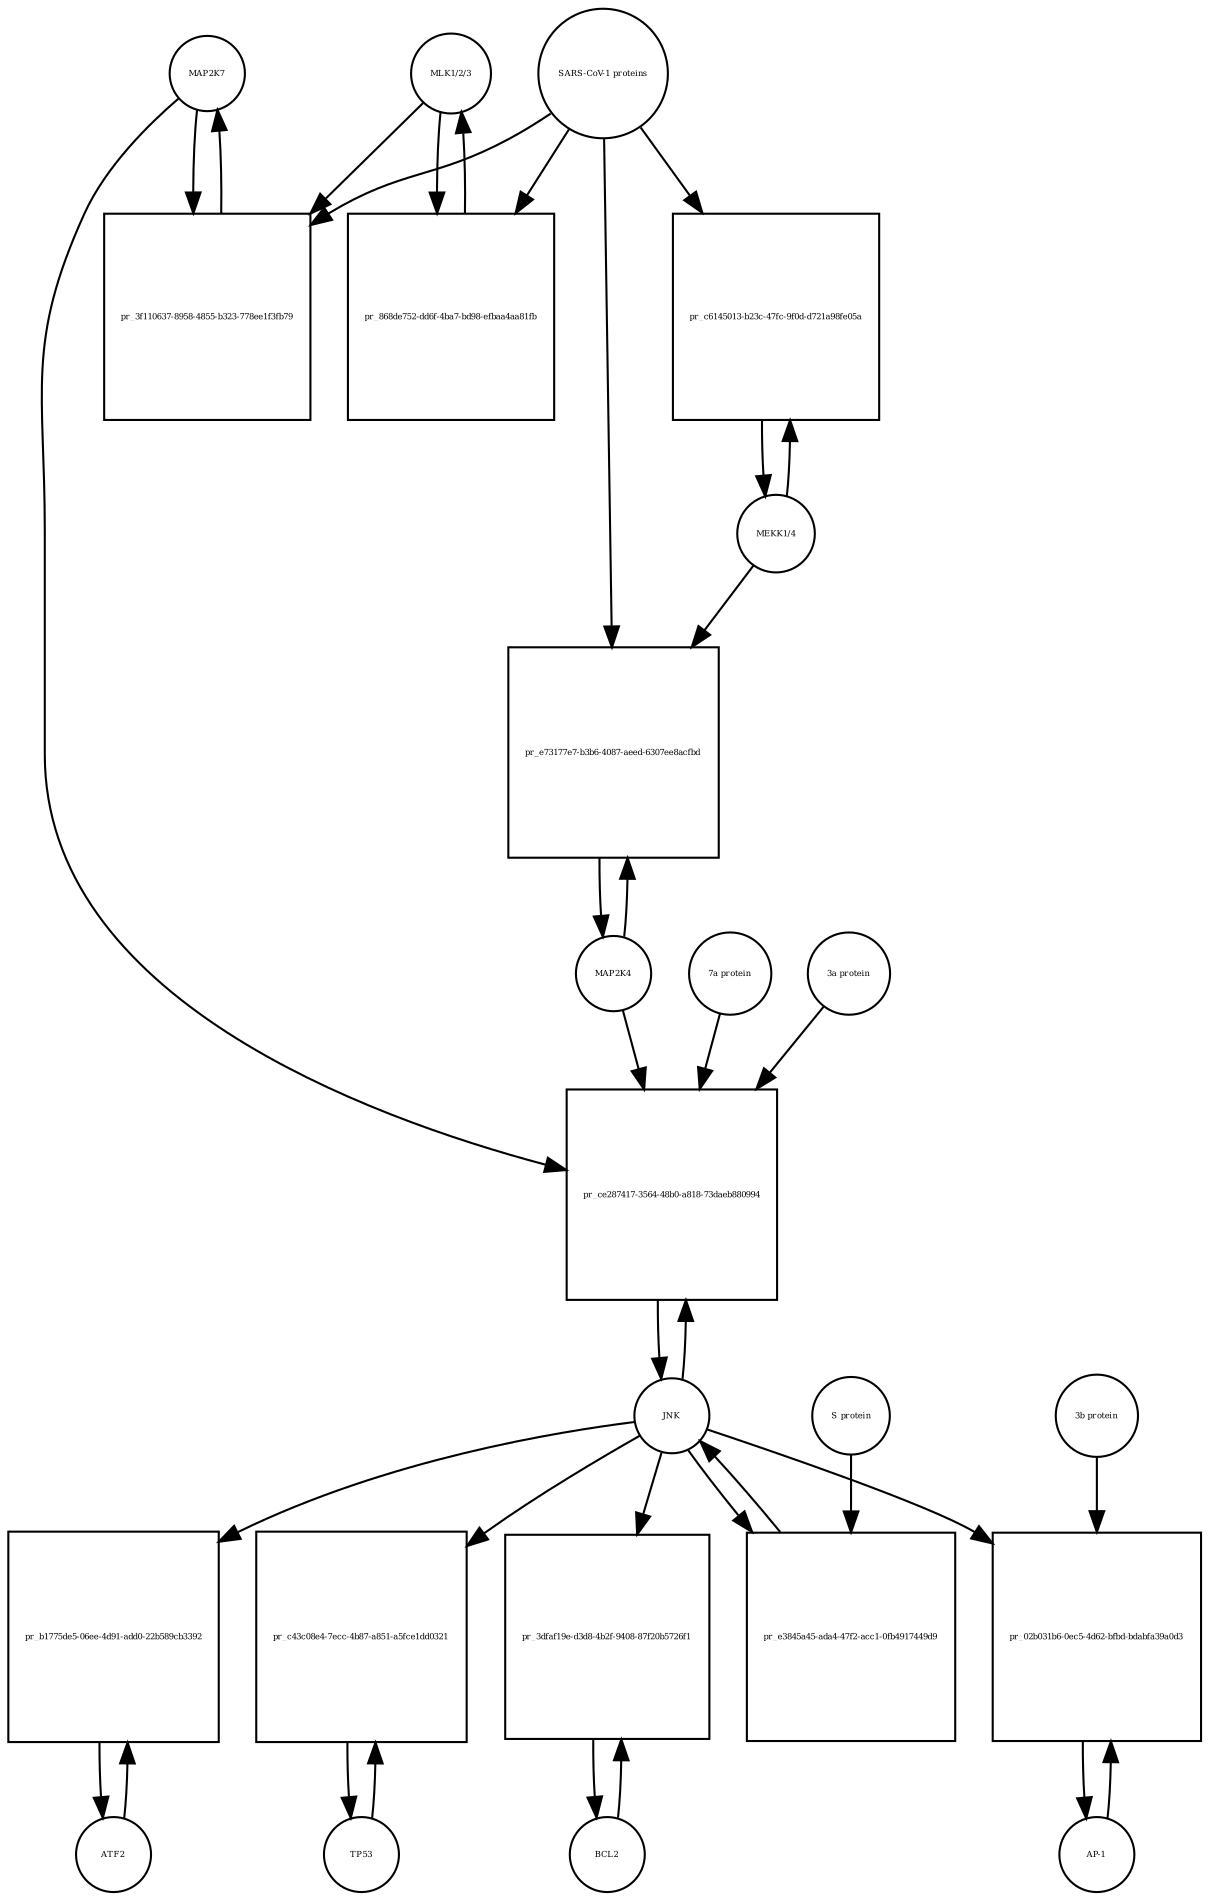 strict digraph  {
MAP2K7 [annotation=urn_miriam_uniprot_O14733, bipartite=0, cls=macromolecule, fontsize=4, label=MAP2K7, shape=circle];
"pr_3f110637-8958-4855-b323-778ee1f3fb79" [annotation="", bipartite=1, cls=process, fontsize=4, label="pr_3f110637-8958-4855-b323-778ee1f3fb79", shape=square];
"MLK1/2/3" [annotation="", bipartite=0, cls=complex, fontsize=4, label="MLK1/2/3", shape=circle];
"SARS-CoV-1 proteins" [annotation="", bipartite=0, cls=complex, fontsize=4, label="SARS-CoV-1 proteins", shape=circle];
"pr_868de752-dd6f-4ba7-bd98-efbaa4aa81fb" [annotation="", bipartite=1, cls=process, fontsize=4, label="pr_868de752-dd6f-4ba7-bd98-efbaa4aa81fb", shape=square];
ATF2 [annotation=urn_miriam_uniprot_P15336, bipartite=0, cls=macromolecule, fontsize=4, label=ATF2, shape=circle];
"pr_b1775de5-06ee-4d91-add0-22b589cb3392" [annotation="", bipartite=1, cls=process, fontsize=4, label="pr_b1775de5-06ee-4d91-add0-22b589cb3392", shape=square];
JNK [annotation="", bipartite=0, cls=complex, fontsize=4, label=JNK, shape=circle];
TP53 [annotation=urn_miriam_uniprot_P04637, bipartite=0, cls=macromolecule, fontsize=4, label=TP53, shape=circle];
"pr_c43c08e4-7ecc-4b87-a851-a5fce1dd0321" [annotation="", bipartite=1, cls=process, fontsize=4, label="pr_c43c08e4-7ecc-4b87-a851-a5fce1dd0321", shape=square];
BCL2 [annotation=urn_miriam_uniprot_P10415, bipartite=0, cls=macromolecule, fontsize=4, label=BCL2, shape=circle];
"pr_3dfaf19e-d3d8-4b2f-9408-87f20b5726f1" [annotation="", bipartite=1, cls=process, fontsize=4, label="pr_3dfaf19e-d3d8-4b2f-9408-87f20b5726f1", shape=square];
"AP-1" [annotation="", bipartite=0, cls=complex, fontsize=4, label="AP-1", shape=circle];
"pr_02b031b6-0ec5-4d62-bfbd-bdabfa39a0d3" [annotation="", bipartite=1, cls=process, fontsize=4, label="pr_02b031b6-0ec5-4d62-bfbd-bdabfa39a0d3", shape=square];
"3b protein" [annotation="", bipartite=0, cls=macromolecule, fontsize=4, label="3b protein", shape=circle];
"MEKK1/4" [annotation="", bipartite=0, cls=complex, fontsize=4, label="MEKK1/4", shape=circle];
"pr_c6145013-b23c-47fc-9f0d-d721a98fe05a" [annotation="", bipartite=1, cls=process, fontsize=4, label="pr_c6145013-b23c-47fc-9f0d-d721a98fe05a", shape=square];
MAP2K4 [annotation=urn_miriam_uniprot_P45985, bipartite=0, cls=macromolecule, fontsize=4, label=MAP2K4, shape=circle];
"pr_e73177e7-b3b6-4087-aeed-6307ee8acfbd" [annotation="", bipartite=1, cls=process, fontsize=4, label="pr_e73177e7-b3b6-4087-aeed-6307ee8acfbd", shape=square];
"pr_ce287417-3564-48b0-a818-73daeb880994" [annotation="", bipartite=1, cls=process, fontsize=4, label="pr_ce287417-3564-48b0-a818-73daeb880994", shape=square];
"7a protein" [annotation="", bipartite=0, cls=macromolecule, fontsize=4, label="7a protein", shape=circle];
"3a protein" [annotation="", bipartite=0, cls=macromolecule, fontsize=4, label="3a protein", shape=circle];
"pr_e3845a45-ada4-47f2-acc1-0fb4917449d9" [annotation="", bipartite=1, cls=process, fontsize=4, label="pr_e3845a45-ada4-47f2-acc1-0fb4917449d9", shape=square];
"S protein" [annotation="", bipartite=0, cls=macromolecule, fontsize=4, label="S protein", shape=circle];
MAP2K7 -> "pr_3f110637-8958-4855-b323-778ee1f3fb79"  [annotation="", interaction_type=consumption];
MAP2K7 -> "pr_ce287417-3564-48b0-a818-73daeb880994"  [annotation=urn_miriam_pubmed_17141229, interaction_type=stimulation];
"pr_3f110637-8958-4855-b323-778ee1f3fb79" -> MAP2K7  [annotation="", interaction_type=production];
"MLK1/2/3" -> "pr_3f110637-8958-4855-b323-778ee1f3fb79"  [annotation="urn_miriam_pubmed_31226023|urn_miriam_taxonomy_694009", interaction_type=stimulation];
"MLK1/2/3" -> "pr_868de752-dd6f-4ba7-bd98-efbaa4aa81fb"  [annotation="", interaction_type=consumption];
"SARS-CoV-1 proteins" -> "pr_3f110637-8958-4855-b323-778ee1f3fb79"  [annotation="urn_miriam_pubmed_31226023|urn_miriam_taxonomy_694009", interaction_type=stimulation];
"SARS-CoV-1 proteins" -> "pr_868de752-dd6f-4ba7-bd98-efbaa4aa81fb"  [annotation="urn_miriam_taxonomy_694009|urn_miriam_pubmed_31226023", interaction_type=stimulation];
"SARS-CoV-1 proteins" -> "pr_c6145013-b23c-47fc-9f0d-d721a98fe05a"  [annotation="urn_miriam_pubmed_31226023|urn_miriam_taxonomy_694009", interaction_type=stimulation];
"SARS-CoV-1 proteins" -> "pr_e73177e7-b3b6-4087-aeed-6307ee8acfbd"  [annotation="urn_miriam_pubmed_31226023|urn_miriam_taxonomy_694009", interaction_type=stimulation];
"pr_868de752-dd6f-4ba7-bd98-efbaa4aa81fb" -> "MLK1/2/3"  [annotation="", interaction_type=production];
ATF2 -> "pr_b1775de5-06ee-4d91-add0-22b589cb3392"  [annotation="", interaction_type=consumption];
"pr_b1775de5-06ee-4d91-add0-22b589cb3392" -> ATF2  [annotation="", interaction_type=production];
JNK -> "pr_b1775de5-06ee-4d91-add0-22b589cb3392"  [annotation="", interaction_type=stimulation];
JNK -> "pr_c43c08e4-7ecc-4b87-a851-a5fce1dd0321"  [annotation="", interaction_type=stimulation];
JNK -> "pr_3dfaf19e-d3d8-4b2f-9408-87f20b5726f1"  [annotation=urn_miriam_pubmed_10567572, interaction_type=stimulation];
JNK -> "pr_02b031b6-0ec5-4d62-bfbd-bdabfa39a0d3"  [annotation=urn_miriam_pubmed_21561061, interaction_type=stimulation];
JNK -> "pr_ce287417-3564-48b0-a818-73daeb880994"  [annotation="", interaction_type=consumption];
JNK -> "pr_e3845a45-ada4-47f2-acc1-0fb4917449d9"  [annotation="", interaction_type=consumption];
TP53 -> "pr_c43c08e4-7ecc-4b87-a851-a5fce1dd0321"  [annotation="", interaction_type=consumption];
"pr_c43c08e4-7ecc-4b87-a851-a5fce1dd0321" -> TP53  [annotation="", interaction_type=production];
BCL2 -> "pr_3dfaf19e-d3d8-4b2f-9408-87f20b5726f1"  [annotation="", interaction_type=consumption];
"pr_3dfaf19e-d3d8-4b2f-9408-87f20b5726f1" -> BCL2  [annotation="", interaction_type=production];
"AP-1" -> "pr_02b031b6-0ec5-4d62-bfbd-bdabfa39a0d3"  [annotation="", interaction_type=consumption];
"pr_02b031b6-0ec5-4d62-bfbd-bdabfa39a0d3" -> "AP-1"  [annotation="", interaction_type=production];
"3b protein" -> "pr_02b031b6-0ec5-4d62-bfbd-bdabfa39a0d3"  [annotation=urn_miriam_pubmed_21561061, interaction_type=stimulation];
"MEKK1/4" -> "pr_c6145013-b23c-47fc-9f0d-d721a98fe05a"  [annotation="", interaction_type=consumption];
"MEKK1/4" -> "pr_e73177e7-b3b6-4087-aeed-6307ee8acfbd"  [annotation="urn_miriam_pubmed_31226023|urn_miriam_taxonomy_694009", interaction_type=stimulation];
"pr_c6145013-b23c-47fc-9f0d-d721a98fe05a" -> "MEKK1/4"  [annotation="", interaction_type=production];
MAP2K4 -> "pr_e73177e7-b3b6-4087-aeed-6307ee8acfbd"  [annotation="", interaction_type=consumption];
MAP2K4 -> "pr_ce287417-3564-48b0-a818-73daeb880994"  [annotation=urn_miriam_pubmed_17141229, interaction_type=stimulation];
"pr_e73177e7-b3b6-4087-aeed-6307ee8acfbd" -> MAP2K4  [annotation="", interaction_type=production];
"pr_ce287417-3564-48b0-a818-73daeb880994" -> JNK  [annotation="", interaction_type=production];
"7a protein" -> "pr_ce287417-3564-48b0-a818-73daeb880994"  [annotation=urn_miriam_pubmed_17141229, interaction_type=stimulation];
"3a protein" -> "pr_ce287417-3564-48b0-a818-73daeb880994"  [annotation=urn_miriam_pubmed_17141229, interaction_type=stimulation];
"pr_e3845a45-ada4-47f2-acc1-0fb4917449d9" -> JNK  [annotation="", interaction_type=production];
"S protein" -> "pr_e3845a45-ada4-47f2-acc1-0fb4917449d9"  [annotation=urn_miriam_pubmed_17267381, interaction_type=stimulation];
}
